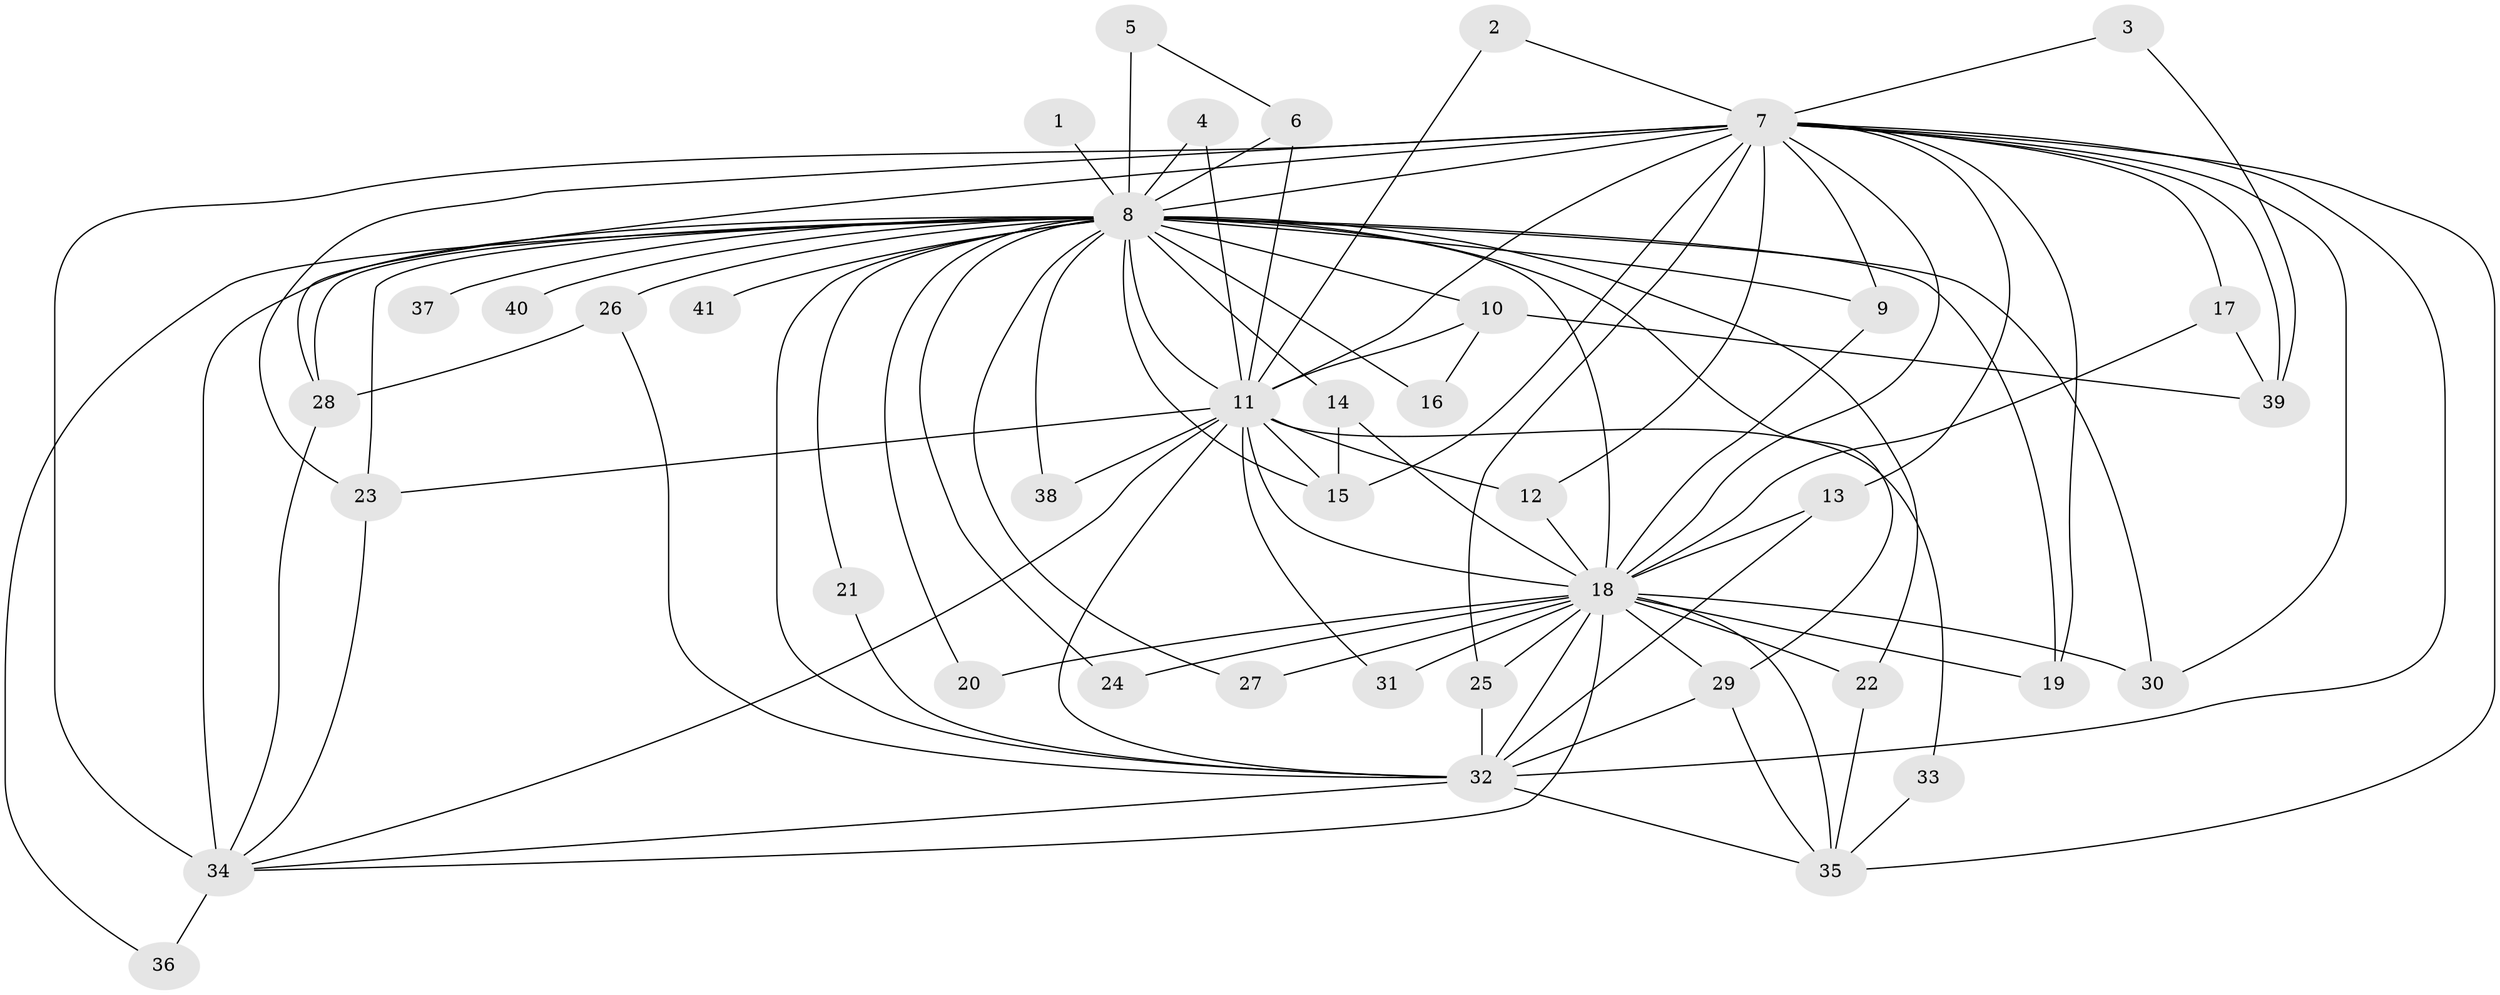// original degree distribution, {26: 0.012345679012345678, 18: 0.012345679012345678, 20: 0.037037037037037035, 19: 0.037037037037037035, 12: 0.012345679012345678, 15: 0.012345679012345678, 4: 0.06172839506172839, 3: 0.32098765432098764, 2: 0.4691358024691358, 7: 0.012345679012345678, 5: 0.012345679012345678}
// Generated by graph-tools (version 1.1) at 2025/49/03/09/25 03:49:44]
// undirected, 41 vertices, 98 edges
graph export_dot {
graph [start="1"]
  node [color=gray90,style=filled];
  1;
  2;
  3;
  4;
  5;
  6;
  7;
  8;
  9;
  10;
  11;
  12;
  13;
  14;
  15;
  16;
  17;
  18;
  19;
  20;
  21;
  22;
  23;
  24;
  25;
  26;
  27;
  28;
  29;
  30;
  31;
  32;
  33;
  34;
  35;
  36;
  37;
  38;
  39;
  40;
  41;
  1 -- 8 [weight=2.0];
  2 -- 7 [weight=1.0];
  2 -- 11 [weight=1.0];
  3 -- 7 [weight=1.0];
  3 -- 39 [weight=1.0];
  4 -- 8 [weight=1.0];
  4 -- 11 [weight=1.0];
  5 -- 6 [weight=1.0];
  5 -- 8 [weight=2.0];
  6 -- 8 [weight=1.0];
  6 -- 11 [weight=1.0];
  7 -- 8 [weight=6.0];
  7 -- 9 [weight=1.0];
  7 -- 11 [weight=3.0];
  7 -- 12 [weight=1.0];
  7 -- 13 [weight=1.0];
  7 -- 15 [weight=1.0];
  7 -- 17 [weight=1.0];
  7 -- 18 [weight=4.0];
  7 -- 19 [weight=1.0];
  7 -- 23 [weight=1.0];
  7 -- 25 [weight=1.0];
  7 -- 28 [weight=1.0];
  7 -- 30 [weight=1.0];
  7 -- 32 [weight=2.0];
  7 -- 34 [weight=2.0];
  7 -- 35 [weight=1.0];
  7 -- 39 [weight=2.0];
  8 -- 9 [weight=1.0];
  8 -- 10 [weight=1.0];
  8 -- 11 [weight=3.0];
  8 -- 14 [weight=2.0];
  8 -- 15 [weight=1.0];
  8 -- 16 [weight=1.0];
  8 -- 18 [weight=6.0];
  8 -- 19 [weight=1.0];
  8 -- 20 [weight=1.0];
  8 -- 21 [weight=1.0];
  8 -- 22 [weight=2.0];
  8 -- 23 [weight=1.0];
  8 -- 24 [weight=2.0];
  8 -- 26 [weight=1.0];
  8 -- 27 [weight=1.0];
  8 -- 28 [weight=1.0];
  8 -- 29 [weight=1.0];
  8 -- 30 [weight=2.0];
  8 -- 32 [weight=3.0];
  8 -- 34 [weight=3.0];
  8 -- 36 [weight=1.0];
  8 -- 37 [weight=2.0];
  8 -- 38 [weight=1.0];
  8 -- 40 [weight=1.0];
  8 -- 41 [weight=2.0];
  9 -- 18 [weight=1.0];
  10 -- 11 [weight=1.0];
  10 -- 16 [weight=1.0];
  10 -- 39 [weight=1.0];
  11 -- 12 [weight=1.0];
  11 -- 15 [weight=1.0];
  11 -- 18 [weight=2.0];
  11 -- 23 [weight=1.0];
  11 -- 31 [weight=1.0];
  11 -- 32 [weight=1.0];
  11 -- 33 [weight=1.0];
  11 -- 34 [weight=1.0];
  11 -- 38 [weight=1.0];
  12 -- 18 [weight=1.0];
  13 -- 18 [weight=1.0];
  13 -- 32 [weight=1.0];
  14 -- 15 [weight=1.0];
  14 -- 18 [weight=1.0];
  17 -- 18 [weight=2.0];
  17 -- 39 [weight=1.0];
  18 -- 19 [weight=1.0];
  18 -- 20 [weight=1.0];
  18 -- 22 [weight=1.0];
  18 -- 24 [weight=1.0];
  18 -- 25 [weight=3.0];
  18 -- 27 [weight=1.0];
  18 -- 29 [weight=1.0];
  18 -- 30 [weight=2.0];
  18 -- 31 [weight=2.0];
  18 -- 32 [weight=2.0];
  18 -- 34 [weight=2.0];
  18 -- 35 [weight=1.0];
  21 -- 32 [weight=1.0];
  22 -- 35 [weight=1.0];
  23 -- 34 [weight=1.0];
  25 -- 32 [weight=1.0];
  26 -- 28 [weight=1.0];
  26 -- 32 [weight=1.0];
  28 -- 34 [weight=1.0];
  29 -- 32 [weight=1.0];
  29 -- 35 [weight=1.0];
  32 -- 34 [weight=1.0];
  32 -- 35 [weight=1.0];
  33 -- 35 [weight=1.0];
  34 -- 36 [weight=1.0];
}
